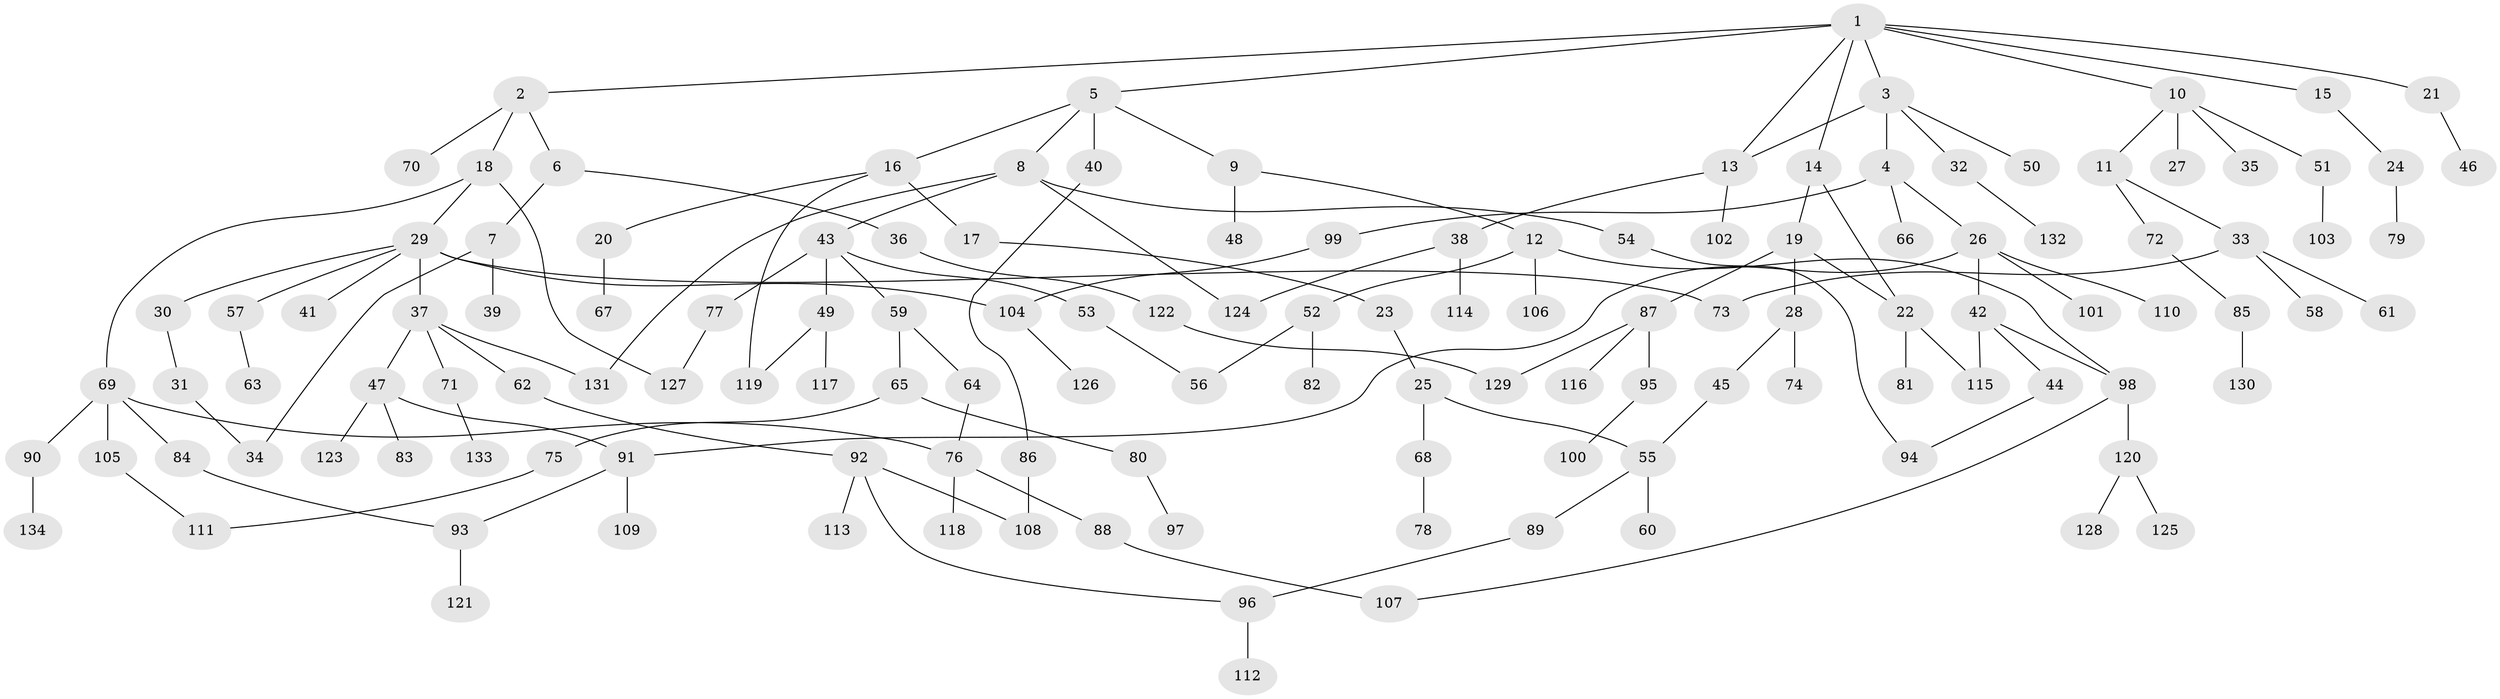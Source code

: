 // Generated by graph-tools (version 1.1) at 2025/49/03/09/25 03:49:18]
// undirected, 134 vertices, 155 edges
graph export_dot {
graph [start="1"]
  node [color=gray90,style=filled];
  1;
  2;
  3;
  4;
  5;
  6;
  7;
  8;
  9;
  10;
  11;
  12;
  13;
  14;
  15;
  16;
  17;
  18;
  19;
  20;
  21;
  22;
  23;
  24;
  25;
  26;
  27;
  28;
  29;
  30;
  31;
  32;
  33;
  34;
  35;
  36;
  37;
  38;
  39;
  40;
  41;
  42;
  43;
  44;
  45;
  46;
  47;
  48;
  49;
  50;
  51;
  52;
  53;
  54;
  55;
  56;
  57;
  58;
  59;
  60;
  61;
  62;
  63;
  64;
  65;
  66;
  67;
  68;
  69;
  70;
  71;
  72;
  73;
  74;
  75;
  76;
  77;
  78;
  79;
  80;
  81;
  82;
  83;
  84;
  85;
  86;
  87;
  88;
  89;
  90;
  91;
  92;
  93;
  94;
  95;
  96;
  97;
  98;
  99;
  100;
  101;
  102;
  103;
  104;
  105;
  106;
  107;
  108;
  109;
  110;
  111;
  112;
  113;
  114;
  115;
  116;
  117;
  118;
  119;
  120;
  121;
  122;
  123;
  124;
  125;
  126;
  127;
  128;
  129;
  130;
  131;
  132;
  133;
  134;
  1 -- 2;
  1 -- 3;
  1 -- 5;
  1 -- 10;
  1 -- 13;
  1 -- 14;
  1 -- 15;
  1 -- 21;
  2 -- 6;
  2 -- 18;
  2 -- 70;
  3 -- 4;
  3 -- 32;
  3 -- 50;
  3 -- 13;
  4 -- 26;
  4 -- 66;
  4 -- 99;
  5 -- 8;
  5 -- 9;
  5 -- 16;
  5 -- 40;
  6 -- 7;
  6 -- 36;
  7 -- 34;
  7 -- 39;
  8 -- 43;
  8 -- 54;
  8 -- 124;
  8 -- 131;
  9 -- 12;
  9 -- 48;
  10 -- 11;
  10 -- 27;
  10 -- 35;
  10 -- 51;
  11 -- 33;
  11 -- 72;
  12 -- 52;
  12 -- 106;
  12 -- 98;
  13 -- 38;
  13 -- 102;
  14 -- 19;
  14 -- 22;
  15 -- 24;
  16 -- 17;
  16 -- 20;
  16 -- 119;
  17 -- 23;
  18 -- 29;
  18 -- 69;
  18 -- 127;
  19 -- 22;
  19 -- 28;
  19 -- 87;
  20 -- 67;
  21 -- 46;
  22 -- 81;
  22 -- 115;
  23 -- 25;
  24 -- 79;
  25 -- 68;
  25 -- 55;
  26 -- 42;
  26 -- 101;
  26 -- 110;
  26 -- 91;
  28 -- 45;
  28 -- 74;
  29 -- 30;
  29 -- 37;
  29 -- 41;
  29 -- 57;
  29 -- 73;
  29 -- 104;
  30 -- 31;
  31 -- 34;
  32 -- 132;
  33 -- 58;
  33 -- 61;
  33 -- 73;
  36 -- 122;
  37 -- 47;
  37 -- 62;
  37 -- 71;
  37 -- 131;
  38 -- 114;
  38 -- 124;
  40 -- 86;
  42 -- 44;
  42 -- 98;
  42 -- 115;
  43 -- 49;
  43 -- 53;
  43 -- 59;
  43 -- 77;
  44 -- 94;
  45 -- 55;
  47 -- 83;
  47 -- 91;
  47 -- 123;
  49 -- 117;
  49 -- 119;
  51 -- 103;
  52 -- 82;
  52 -- 56;
  53 -- 56;
  54 -- 94;
  55 -- 60;
  55 -- 89;
  57 -- 63;
  59 -- 64;
  59 -- 65;
  62 -- 92;
  64 -- 76;
  65 -- 75;
  65 -- 80;
  68 -- 78;
  69 -- 76;
  69 -- 84;
  69 -- 90;
  69 -- 105;
  71 -- 133;
  72 -- 85;
  75 -- 111;
  76 -- 88;
  76 -- 118;
  77 -- 127;
  80 -- 97;
  84 -- 93;
  85 -- 130;
  86 -- 108;
  87 -- 95;
  87 -- 116;
  87 -- 129;
  88 -- 107;
  89 -- 96;
  90 -- 134;
  91 -- 109;
  91 -- 93;
  92 -- 108;
  92 -- 113;
  92 -- 96;
  93 -- 121;
  95 -- 100;
  96 -- 112;
  98 -- 120;
  98 -- 107;
  99 -- 104;
  104 -- 126;
  105 -- 111;
  120 -- 125;
  120 -- 128;
  122 -- 129;
}
